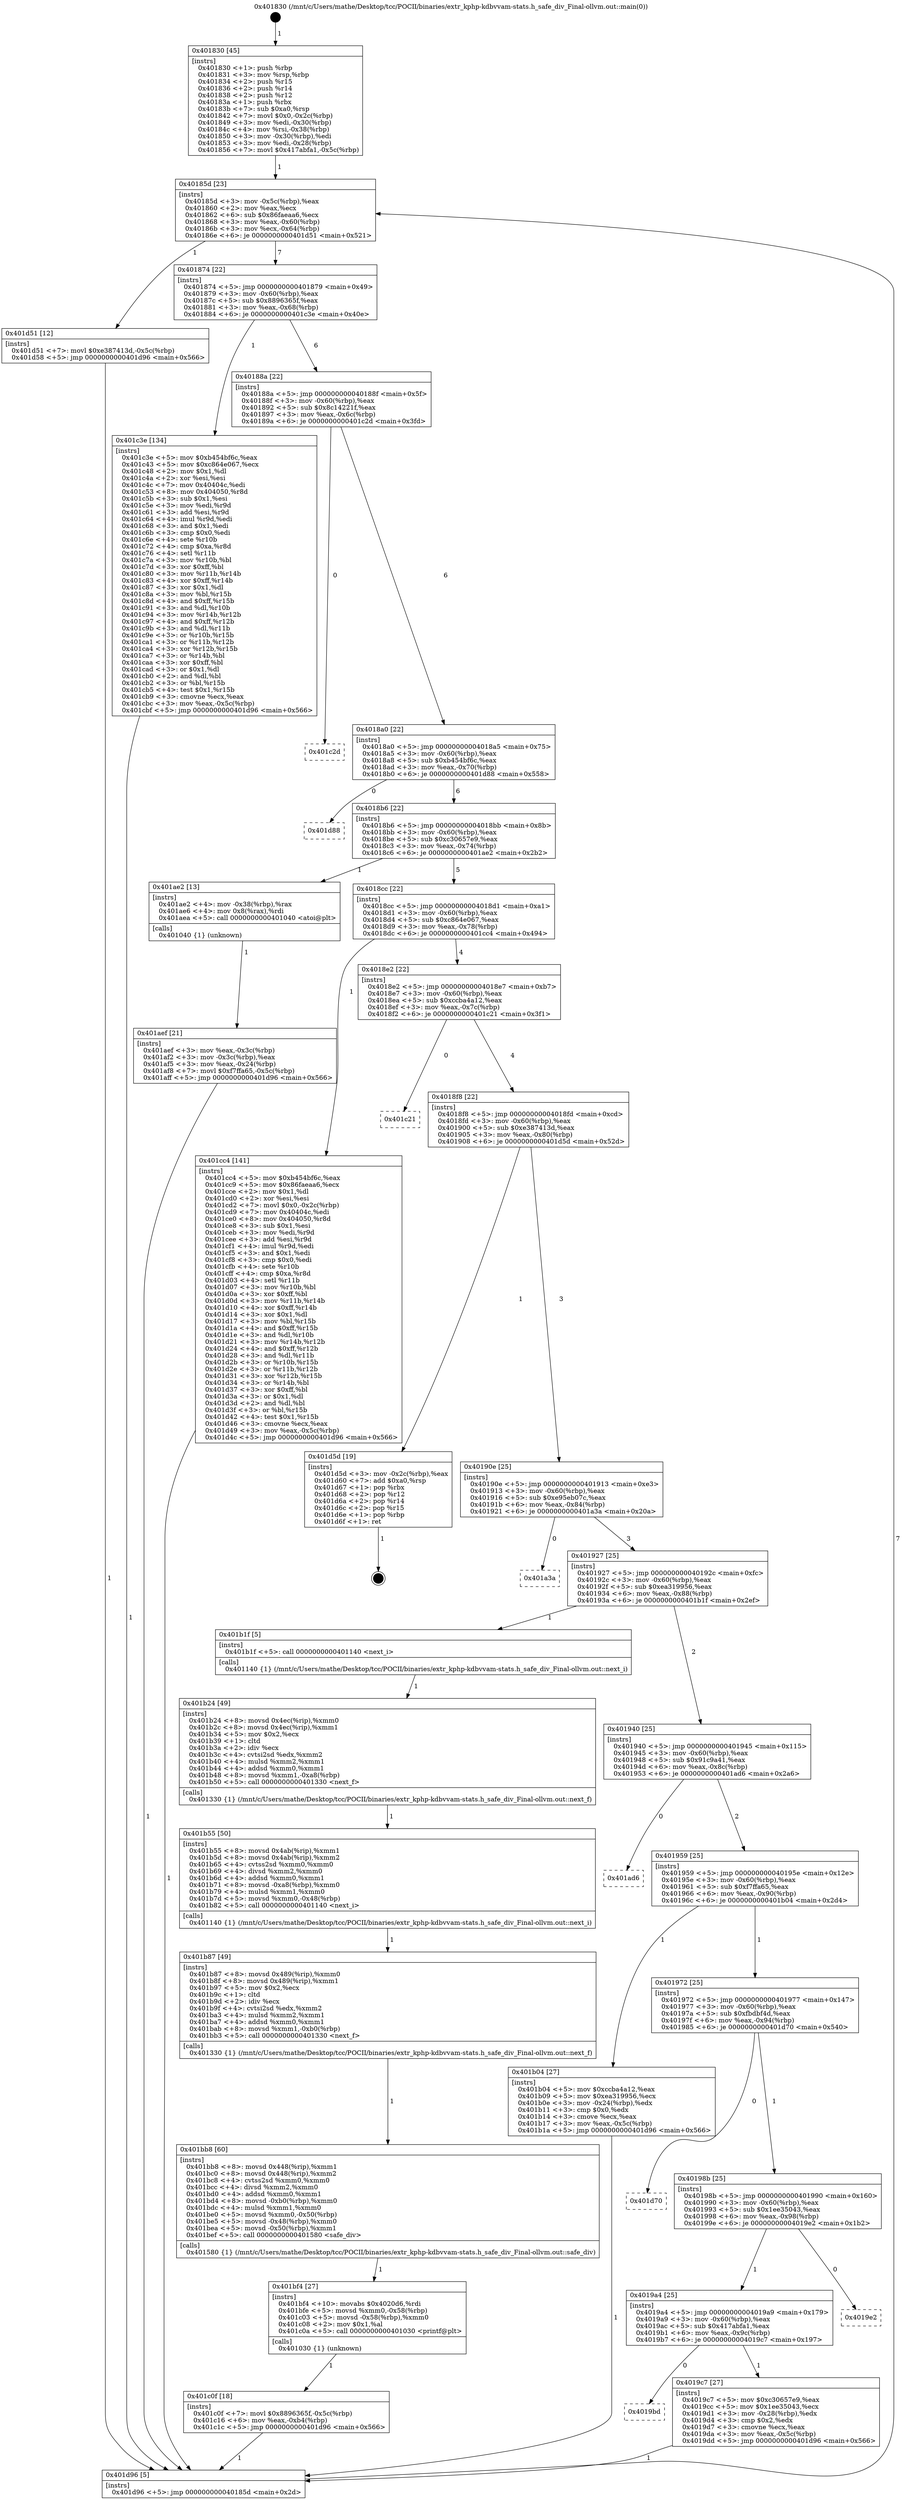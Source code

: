 digraph "0x401830" {
  label = "0x401830 (/mnt/c/Users/mathe/Desktop/tcc/POCII/binaries/extr_kphp-kdbvvam-stats.h_safe_div_Final-ollvm.out::main(0))"
  labelloc = "t"
  node[shape=record]

  Entry [label="",width=0.3,height=0.3,shape=circle,fillcolor=black,style=filled]
  "0x40185d" [label="{
     0x40185d [23]\l
     | [instrs]\l
     &nbsp;&nbsp;0x40185d \<+3\>: mov -0x5c(%rbp),%eax\l
     &nbsp;&nbsp;0x401860 \<+2\>: mov %eax,%ecx\l
     &nbsp;&nbsp;0x401862 \<+6\>: sub $0x86faeaa6,%ecx\l
     &nbsp;&nbsp;0x401868 \<+3\>: mov %eax,-0x60(%rbp)\l
     &nbsp;&nbsp;0x40186b \<+3\>: mov %ecx,-0x64(%rbp)\l
     &nbsp;&nbsp;0x40186e \<+6\>: je 0000000000401d51 \<main+0x521\>\l
  }"]
  "0x401d51" [label="{
     0x401d51 [12]\l
     | [instrs]\l
     &nbsp;&nbsp;0x401d51 \<+7\>: movl $0xe387413d,-0x5c(%rbp)\l
     &nbsp;&nbsp;0x401d58 \<+5\>: jmp 0000000000401d96 \<main+0x566\>\l
  }"]
  "0x401874" [label="{
     0x401874 [22]\l
     | [instrs]\l
     &nbsp;&nbsp;0x401874 \<+5\>: jmp 0000000000401879 \<main+0x49\>\l
     &nbsp;&nbsp;0x401879 \<+3\>: mov -0x60(%rbp),%eax\l
     &nbsp;&nbsp;0x40187c \<+5\>: sub $0x8896365f,%eax\l
     &nbsp;&nbsp;0x401881 \<+3\>: mov %eax,-0x68(%rbp)\l
     &nbsp;&nbsp;0x401884 \<+6\>: je 0000000000401c3e \<main+0x40e\>\l
  }"]
  Exit [label="",width=0.3,height=0.3,shape=circle,fillcolor=black,style=filled,peripheries=2]
  "0x401c3e" [label="{
     0x401c3e [134]\l
     | [instrs]\l
     &nbsp;&nbsp;0x401c3e \<+5\>: mov $0xb454bf6c,%eax\l
     &nbsp;&nbsp;0x401c43 \<+5\>: mov $0xc864e067,%ecx\l
     &nbsp;&nbsp;0x401c48 \<+2\>: mov $0x1,%dl\l
     &nbsp;&nbsp;0x401c4a \<+2\>: xor %esi,%esi\l
     &nbsp;&nbsp;0x401c4c \<+7\>: mov 0x40404c,%edi\l
     &nbsp;&nbsp;0x401c53 \<+8\>: mov 0x404050,%r8d\l
     &nbsp;&nbsp;0x401c5b \<+3\>: sub $0x1,%esi\l
     &nbsp;&nbsp;0x401c5e \<+3\>: mov %edi,%r9d\l
     &nbsp;&nbsp;0x401c61 \<+3\>: add %esi,%r9d\l
     &nbsp;&nbsp;0x401c64 \<+4\>: imul %r9d,%edi\l
     &nbsp;&nbsp;0x401c68 \<+3\>: and $0x1,%edi\l
     &nbsp;&nbsp;0x401c6b \<+3\>: cmp $0x0,%edi\l
     &nbsp;&nbsp;0x401c6e \<+4\>: sete %r10b\l
     &nbsp;&nbsp;0x401c72 \<+4\>: cmp $0xa,%r8d\l
     &nbsp;&nbsp;0x401c76 \<+4\>: setl %r11b\l
     &nbsp;&nbsp;0x401c7a \<+3\>: mov %r10b,%bl\l
     &nbsp;&nbsp;0x401c7d \<+3\>: xor $0xff,%bl\l
     &nbsp;&nbsp;0x401c80 \<+3\>: mov %r11b,%r14b\l
     &nbsp;&nbsp;0x401c83 \<+4\>: xor $0xff,%r14b\l
     &nbsp;&nbsp;0x401c87 \<+3\>: xor $0x1,%dl\l
     &nbsp;&nbsp;0x401c8a \<+3\>: mov %bl,%r15b\l
     &nbsp;&nbsp;0x401c8d \<+4\>: and $0xff,%r15b\l
     &nbsp;&nbsp;0x401c91 \<+3\>: and %dl,%r10b\l
     &nbsp;&nbsp;0x401c94 \<+3\>: mov %r14b,%r12b\l
     &nbsp;&nbsp;0x401c97 \<+4\>: and $0xff,%r12b\l
     &nbsp;&nbsp;0x401c9b \<+3\>: and %dl,%r11b\l
     &nbsp;&nbsp;0x401c9e \<+3\>: or %r10b,%r15b\l
     &nbsp;&nbsp;0x401ca1 \<+3\>: or %r11b,%r12b\l
     &nbsp;&nbsp;0x401ca4 \<+3\>: xor %r12b,%r15b\l
     &nbsp;&nbsp;0x401ca7 \<+3\>: or %r14b,%bl\l
     &nbsp;&nbsp;0x401caa \<+3\>: xor $0xff,%bl\l
     &nbsp;&nbsp;0x401cad \<+3\>: or $0x1,%dl\l
     &nbsp;&nbsp;0x401cb0 \<+2\>: and %dl,%bl\l
     &nbsp;&nbsp;0x401cb2 \<+3\>: or %bl,%r15b\l
     &nbsp;&nbsp;0x401cb5 \<+4\>: test $0x1,%r15b\l
     &nbsp;&nbsp;0x401cb9 \<+3\>: cmovne %ecx,%eax\l
     &nbsp;&nbsp;0x401cbc \<+3\>: mov %eax,-0x5c(%rbp)\l
     &nbsp;&nbsp;0x401cbf \<+5\>: jmp 0000000000401d96 \<main+0x566\>\l
  }"]
  "0x40188a" [label="{
     0x40188a [22]\l
     | [instrs]\l
     &nbsp;&nbsp;0x40188a \<+5\>: jmp 000000000040188f \<main+0x5f\>\l
     &nbsp;&nbsp;0x40188f \<+3\>: mov -0x60(%rbp),%eax\l
     &nbsp;&nbsp;0x401892 \<+5\>: sub $0x8c14221f,%eax\l
     &nbsp;&nbsp;0x401897 \<+3\>: mov %eax,-0x6c(%rbp)\l
     &nbsp;&nbsp;0x40189a \<+6\>: je 0000000000401c2d \<main+0x3fd\>\l
  }"]
  "0x401c0f" [label="{
     0x401c0f [18]\l
     | [instrs]\l
     &nbsp;&nbsp;0x401c0f \<+7\>: movl $0x8896365f,-0x5c(%rbp)\l
     &nbsp;&nbsp;0x401c16 \<+6\>: mov %eax,-0xb4(%rbp)\l
     &nbsp;&nbsp;0x401c1c \<+5\>: jmp 0000000000401d96 \<main+0x566\>\l
  }"]
  "0x401c2d" [label="{
     0x401c2d\l
  }", style=dashed]
  "0x4018a0" [label="{
     0x4018a0 [22]\l
     | [instrs]\l
     &nbsp;&nbsp;0x4018a0 \<+5\>: jmp 00000000004018a5 \<main+0x75\>\l
     &nbsp;&nbsp;0x4018a5 \<+3\>: mov -0x60(%rbp),%eax\l
     &nbsp;&nbsp;0x4018a8 \<+5\>: sub $0xb454bf6c,%eax\l
     &nbsp;&nbsp;0x4018ad \<+3\>: mov %eax,-0x70(%rbp)\l
     &nbsp;&nbsp;0x4018b0 \<+6\>: je 0000000000401d88 \<main+0x558\>\l
  }"]
  "0x401bf4" [label="{
     0x401bf4 [27]\l
     | [instrs]\l
     &nbsp;&nbsp;0x401bf4 \<+10\>: movabs $0x4020d6,%rdi\l
     &nbsp;&nbsp;0x401bfe \<+5\>: movsd %xmm0,-0x58(%rbp)\l
     &nbsp;&nbsp;0x401c03 \<+5\>: movsd -0x58(%rbp),%xmm0\l
     &nbsp;&nbsp;0x401c08 \<+2\>: mov $0x1,%al\l
     &nbsp;&nbsp;0x401c0a \<+5\>: call 0000000000401030 \<printf@plt\>\l
     | [calls]\l
     &nbsp;&nbsp;0x401030 \{1\} (unknown)\l
  }"]
  "0x401d88" [label="{
     0x401d88\l
  }", style=dashed]
  "0x4018b6" [label="{
     0x4018b6 [22]\l
     | [instrs]\l
     &nbsp;&nbsp;0x4018b6 \<+5\>: jmp 00000000004018bb \<main+0x8b\>\l
     &nbsp;&nbsp;0x4018bb \<+3\>: mov -0x60(%rbp),%eax\l
     &nbsp;&nbsp;0x4018be \<+5\>: sub $0xc30657e9,%eax\l
     &nbsp;&nbsp;0x4018c3 \<+3\>: mov %eax,-0x74(%rbp)\l
     &nbsp;&nbsp;0x4018c6 \<+6\>: je 0000000000401ae2 \<main+0x2b2\>\l
  }"]
  "0x401bb8" [label="{
     0x401bb8 [60]\l
     | [instrs]\l
     &nbsp;&nbsp;0x401bb8 \<+8\>: movsd 0x448(%rip),%xmm1\l
     &nbsp;&nbsp;0x401bc0 \<+8\>: movsd 0x448(%rip),%xmm2\l
     &nbsp;&nbsp;0x401bc8 \<+4\>: cvtss2sd %xmm0,%xmm0\l
     &nbsp;&nbsp;0x401bcc \<+4\>: divsd %xmm2,%xmm0\l
     &nbsp;&nbsp;0x401bd0 \<+4\>: addsd %xmm0,%xmm1\l
     &nbsp;&nbsp;0x401bd4 \<+8\>: movsd -0xb0(%rbp),%xmm0\l
     &nbsp;&nbsp;0x401bdc \<+4\>: mulsd %xmm1,%xmm0\l
     &nbsp;&nbsp;0x401be0 \<+5\>: movsd %xmm0,-0x50(%rbp)\l
     &nbsp;&nbsp;0x401be5 \<+5\>: movsd -0x48(%rbp),%xmm0\l
     &nbsp;&nbsp;0x401bea \<+5\>: movsd -0x50(%rbp),%xmm1\l
     &nbsp;&nbsp;0x401bef \<+5\>: call 0000000000401580 \<safe_div\>\l
     | [calls]\l
     &nbsp;&nbsp;0x401580 \{1\} (/mnt/c/Users/mathe/Desktop/tcc/POCII/binaries/extr_kphp-kdbvvam-stats.h_safe_div_Final-ollvm.out::safe_div)\l
  }"]
  "0x401ae2" [label="{
     0x401ae2 [13]\l
     | [instrs]\l
     &nbsp;&nbsp;0x401ae2 \<+4\>: mov -0x38(%rbp),%rax\l
     &nbsp;&nbsp;0x401ae6 \<+4\>: mov 0x8(%rax),%rdi\l
     &nbsp;&nbsp;0x401aea \<+5\>: call 0000000000401040 \<atoi@plt\>\l
     | [calls]\l
     &nbsp;&nbsp;0x401040 \{1\} (unknown)\l
  }"]
  "0x4018cc" [label="{
     0x4018cc [22]\l
     | [instrs]\l
     &nbsp;&nbsp;0x4018cc \<+5\>: jmp 00000000004018d1 \<main+0xa1\>\l
     &nbsp;&nbsp;0x4018d1 \<+3\>: mov -0x60(%rbp),%eax\l
     &nbsp;&nbsp;0x4018d4 \<+5\>: sub $0xc864e067,%eax\l
     &nbsp;&nbsp;0x4018d9 \<+3\>: mov %eax,-0x78(%rbp)\l
     &nbsp;&nbsp;0x4018dc \<+6\>: je 0000000000401cc4 \<main+0x494\>\l
  }"]
  "0x401b87" [label="{
     0x401b87 [49]\l
     | [instrs]\l
     &nbsp;&nbsp;0x401b87 \<+8\>: movsd 0x489(%rip),%xmm0\l
     &nbsp;&nbsp;0x401b8f \<+8\>: movsd 0x489(%rip),%xmm1\l
     &nbsp;&nbsp;0x401b97 \<+5\>: mov $0x2,%ecx\l
     &nbsp;&nbsp;0x401b9c \<+1\>: cltd\l
     &nbsp;&nbsp;0x401b9d \<+2\>: idiv %ecx\l
     &nbsp;&nbsp;0x401b9f \<+4\>: cvtsi2sd %edx,%xmm2\l
     &nbsp;&nbsp;0x401ba3 \<+4\>: mulsd %xmm2,%xmm1\l
     &nbsp;&nbsp;0x401ba7 \<+4\>: addsd %xmm0,%xmm1\l
     &nbsp;&nbsp;0x401bab \<+8\>: movsd %xmm1,-0xb0(%rbp)\l
     &nbsp;&nbsp;0x401bb3 \<+5\>: call 0000000000401330 \<next_f\>\l
     | [calls]\l
     &nbsp;&nbsp;0x401330 \{1\} (/mnt/c/Users/mathe/Desktop/tcc/POCII/binaries/extr_kphp-kdbvvam-stats.h_safe_div_Final-ollvm.out::next_f)\l
  }"]
  "0x401cc4" [label="{
     0x401cc4 [141]\l
     | [instrs]\l
     &nbsp;&nbsp;0x401cc4 \<+5\>: mov $0xb454bf6c,%eax\l
     &nbsp;&nbsp;0x401cc9 \<+5\>: mov $0x86faeaa6,%ecx\l
     &nbsp;&nbsp;0x401cce \<+2\>: mov $0x1,%dl\l
     &nbsp;&nbsp;0x401cd0 \<+2\>: xor %esi,%esi\l
     &nbsp;&nbsp;0x401cd2 \<+7\>: movl $0x0,-0x2c(%rbp)\l
     &nbsp;&nbsp;0x401cd9 \<+7\>: mov 0x40404c,%edi\l
     &nbsp;&nbsp;0x401ce0 \<+8\>: mov 0x404050,%r8d\l
     &nbsp;&nbsp;0x401ce8 \<+3\>: sub $0x1,%esi\l
     &nbsp;&nbsp;0x401ceb \<+3\>: mov %edi,%r9d\l
     &nbsp;&nbsp;0x401cee \<+3\>: add %esi,%r9d\l
     &nbsp;&nbsp;0x401cf1 \<+4\>: imul %r9d,%edi\l
     &nbsp;&nbsp;0x401cf5 \<+3\>: and $0x1,%edi\l
     &nbsp;&nbsp;0x401cf8 \<+3\>: cmp $0x0,%edi\l
     &nbsp;&nbsp;0x401cfb \<+4\>: sete %r10b\l
     &nbsp;&nbsp;0x401cff \<+4\>: cmp $0xa,%r8d\l
     &nbsp;&nbsp;0x401d03 \<+4\>: setl %r11b\l
     &nbsp;&nbsp;0x401d07 \<+3\>: mov %r10b,%bl\l
     &nbsp;&nbsp;0x401d0a \<+3\>: xor $0xff,%bl\l
     &nbsp;&nbsp;0x401d0d \<+3\>: mov %r11b,%r14b\l
     &nbsp;&nbsp;0x401d10 \<+4\>: xor $0xff,%r14b\l
     &nbsp;&nbsp;0x401d14 \<+3\>: xor $0x1,%dl\l
     &nbsp;&nbsp;0x401d17 \<+3\>: mov %bl,%r15b\l
     &nbsp;&nbsp;0x401d1a \<+4\>: and $0xff,%r15b\l
     &nbsp;&nbsp;0x401d1e \<+3\>: and %dl,%r10b\l
     &nbsp;&nbsp;0x401d21 \<+3\>: mov %r14b,%r12b\l
     &nbsp;&nbsp;0x401d24 \<+4\>: and $0xff,%r12b\l
     &nbsp;&nbsp;0x401d28 \<+3\>: and %dl,%r11b\l
     &nbsp;&nbsp;0x401d2b \<+3\>: or %r10b,%r15b\l
     &nbsp;&nbsp;0x401d2e \<+3\>: or %r11b,%r12b\l
     &nbsp;&nbsp;0x401d31 \<+3\>: xor %r12b,%r15b\l
     &nbsp;&nbsp;0x401d34 \<+3\>: or %r14b,%bl\l
     &nbsp;&nbsp;0x401d37 \<+3\>: xor $0xff,%bl\l
     &nbsp;&nbsp;0x401d3a \<+3\>: or $0x1,%dl\l
     &nbsp;&nbsp;0x401d3d \<+2\>: and %dl,%bl\l
     &nbsp;&nbsp;0x401d3f \<+3\>: or %bl,%r15b\l
     &nbsp;&nbsp;0x401d42 \<+4\>: test $0x1,%r15b\l
     &nbsp;&nbsp;0x401d46 \<+3\>: cmovne %ecx,%eax\l
     &nbsp;&nbsp;0x401d49 \<+3\>: mov %eax,-0x5c(%rbp)\l
     &nbsp;&nbsp;0x401d4c \<+5\>: jmp 0000000000401d96 \<main+0x566\>\l
  }"]
  "0x4018e2" [label="{
     0x4018e2 [22]\l
     | [instrs]\l
     &nbsp;&nbsp;0x4018e2 \<+5\>: jmp 00000000004018e7 \<main+0xb7\>\l
     &nbsp;&nbsp;0x4018e7 \<+3\>: mov -0x60(%rbp),%eax\l
     &nbsp;&nbsp;0x4018ea \<+5\>: sub $0xccba4a12,%eax\l
     &nbsp;&nbsp;0x4018ef \<+3\>: mov %eax,-0x7c(%rbp)\l
     &nbsp;&nbsp;0x4018f2 \<+6\>: je 0000000000401c21 \<main+0x3f1\>\l
  }"]
  "0x401b55" [label="{
     0x401b55 [50]\l
     | [instrs]\l
     &nbsp;&nbsp;0x401b55 \<+8\>: movsd 0x4ab(%rip),%xmm1\l
     &nbsp;&nbsp;0x401b5d \<+8\>: movsd 0x4ab(%rip),%xmm2\l
     &nbsp;&nbsp;0x401b65 \<+4\>: cvtss2sd %xmm0,%xmm0\l
     &nbsp;&nbsp;0x401b69 \<+4\>: divsd %xmm2,%xmm0\l
     &nbsp;&nbsp;0x401b6d \<+4\>: addsd %xmm0,%xmm1\l
     &nbsp;&nbsp;0x401b71 \<+8\>: movsd -0xa8(%rbp),%xmm0\l
     &nbsp;&nbsp;0x401b79 \<+4\>: mulsd %xmm1,%xmm0\l
     &nbsp;&nbsp;0x401b7d \<+5\>: movsd %xmm0,-0x48(%rbp)\l
     &nbsp;&nbsp;0x401b82 \<+5\>: call 0000000000401140 \<next_i\>\l
     | [calls]\l
     &nbsp;&nbsp;0x401140 \{1\} (/mnt/c/Users/mathe/Desktop/tcc/POCII/binaries/extr_kphp-kdbvvam-stats.h_safe_div_Final-ollvm.out::next_i)\l
  }"]
  "0x401c21" [label="{
     0x401c21\l
  }", style=dashed]
  "0x4018f8" [label="{
     0x4018f8 [22]\l
     | [instrs]\l
     &nbsp;&nbsp;0x4018f8 \<+5\>: jmp 00000000004018fd \<main+0xcd\>\l
     &nbsp;&nbsp;0x4018fd \<+3\>: mov -0x60(%rbp),%eax\l
     &nbsp;&nbsp;0x401900 \<+5\>: sub $0xe387413d,%eax\l
     &nbsp;&nbsp;0x401905 \<+3\>: mov %eax,-0x80(%rbp)\l
     &nbsp;&nbsp;0x401908 \<+6\>: je 0000000000401d5d \<main+0x52d\>\l
  }"]
  "0x401b24" [label="{
     0x401b24 [49]\l
     | [instrs]\l
     &nbsp;&nbsp;0x401b24 \<+8\>: movsd 0x4ec(%rip),%xmm0\l
     &nbsp;&nbsp;0x401b2c \<+8\>: movsd 0x4ec(%rip),%xmm1\l
     &nbsp;&nbsp;0x401b34 \<+5\>: mov $0x2,%ecx\l
     &nbsp;&nbsp;0x401b39 \<+1\>: cltd\l
     &nbsp;&nbsp;0x401b3a \<+2\>: idiv %ecx\l
     &nbsp;&nbsp;0x401b3c \<+4\>: cvtsi2sd %edx,%xmm2\l
     &nbsp;&nbsp;0x401b40 \<+4\>: mulsd %xmm2,%xmm1\l
     &nbsp;&nbsp;0x401b44 \<+4\>: addsd %xmm0,%xmm1\l
     &nbsp;&nbsp;0x401b48 \<+8\>: movsd %xmm1,-0xa8(%rbp)\l
     &nbsp;&nbsp;0x401b50 \<+5\>: call 0000000000401330 \<next_f\>\l
     | [calls]\l
     &nbsp;&nbsp;0x401330 \{1\} (/mnt/c/Users/mathe/Desktop/tcc/POCII/binaries/extr_kphp-kdbvvam-stats.h_safe_div_Final-ollvm.out::next_f)\l
  }"]
  "0x401d5d" [label="{
     0x401d5d [19]\l
     | [instrs]\l
     &nbsp;&nbsp;0x401d5d \<+3\>: mov -0x2c(%rbp),%eax\l
     &nbsp;&nbsp;0x401d60 \<+7\>: add $0xa0,%rsp\l
     &nbsp;&nbsp;0x401d67 \<+1\>: pop %rbx\l
     &nbsp;&nbsp;0x401d68 \<+2\>: pop %r12\l
     &nbsp;&nbsp;0x401d6a \<+2\>: pop %r14\l
     &nbsp;&nbsp;0x401d6c \<+2\>: pop %r15\l
     &nbsp;&nbsp;0x401d6e \<+1\>: pop %rbp\l
     &nbsp;&nbsp;0x401d6f \<+1\>: ret\l
  }"]
  "0x40190e" [label="{
     0x40190e [25]\l
     | [instrs]\l
     &nbsp;&nbsp;0x40190e \<+5\>: jmp 0000000000401913 \<main+0xe3\>\l
     &nbsp;&nbsp;0x401913 \<+3\>: mov -0x60(%rbp),%eax\l
     &nbsp;&nbsp;0x401916 \<+5\>: sub $0xe95eb07c,%eax\l
     &nbsp;&nbsp;0x40191b \<+6\>: mov %eax,-0x84(%rbp)\l
     &nbsp;&nbsp;0x401921 \<+6\>: je 0000000000401a3a \<main+0x20a\>\l
  }"]
  "0x401aef" [label="{
     0x401aef [21]\l
     | [instrs]\l
     &nbsp;&nbsp;0x401aef \<+3\>: mov %eax,-0x3c(%rbp)\l
     &nbsp;&nbsp;0x401af2 \<+3\>: mov -0x3c(%rbp),%eax\l
     &nbsp;&nbsp;0x401af5 \<+3\>: mov %eax,-0x24(%rbp)\l
     &nbsp;&nbsp;0x401af8 \<+7\>: movl $0xf7ffa65,-0x5c(%rbp)\l
     &nbsp;&nbsp;0x401aff \<+5\>: jmp 0000000000401d96 \<main+0x566\>\l
  }"]
  "0x401a3a" [label="{
     0x401a3a\l
  }", style=dashed]
  "0x401927" [label="{
     0x401927 [25]\l
     | [instrs]\l
     &nbsp;&nbsp;0x401927 \<+5\>: jmp 000000000040192c \<main+0xfc\>\l
     &nbsp;&nbsp;0x40192c \<+3\>: mov -0x60(%rbp),%eax\l
     &nbsp;&nbsp;0x40192f \<+5\>: sub $0xea319956,%eax\l
     &nbsp;&nbsp;0x401934 \<+6\>: mov %eax,-0x88(%rbp)\l
     &nbsp;&nbsp;0x40193a \<+6\>: je 0000000000401b1f \<main+0x2ef\>\l
  }"]
  "0x401830" [label="{
     0x401830 [45]\l
     | [instrs]\l
     &nbsp;&nbsp;0x401830 \<+1\>: push %rbp\l
     &nbsp;&nbsp;0x401831 \<+3\>: mov %rsp,%rbp\l
     &nbsp;&nbsp;0x401834 \<+2\>: push %r15\l
     &nbsp;&nbsp;0x401836 \<+2\>: push %r14\l
     &nbsp;&nbsp;0x401838 \<+2\>: push %r12\l
     &nbsp;&nbsp;0x40183a \<+1\>: push %rbx\l
     &nbsp;&nbsp;0x40183b \<+7\>: sub $0xa0,%rsp\l
     &nbsp;&nbsp;0x401842 \<+7\>: movl $0x0,-0x2c(%rbp)\l
     &nbsp;&nbsp;0x401849 \<+3\>: mov %edi,-0x30(%rbp)\l
     &nbsp;&nbsp;0x40184c \<+4\>: mov %rsi,-0x38(%rbp)\l
     &nbsp;&nbsp;0x401850 \<+3\>: mov -0x30(%rbp),%edi\l
     &nbsp;&nbsp;0x401853 \<+3\>: mov %edi,-0x28(%rbp)\l
     &nbsp;&nbsp;0x401856 \<+7\>: movl $0x417abfa1,-0x5c(%rbp)\l
  }"]
  "0x401b1f" [label="{
     0x401b1f [5]\l
     | [instrs]\l
     &nbsp;&nbsp;0x401b1f \<+5\>: call 0000000000401140 \<next_i\>\l
     | [calls]\l
     &nbsp;&nbsp;0x401140 \{1\} (/mnt/c/Users/mathe/Desktop/tcc/POCII/binaries/extr_kphp-kdbvvam-stats.h_safe_div_Final-ollvm.out::next_i)\l
  }"]
  "0x401940" [label="{
     0x401940 [25]\l
     | [instrs]\l
     &nbsp;&nbsp;0x401940 \<+5\>: jmp 0000000000401945 \<main+0x115\>\l
     &nbsp;&nbsp;0x401945 \<+3\>: mov -0x60(%rbp),%eax\l
     &nbsp;&nbsp;0x401948 \<+5\>: sub $0x91c9a41,%eax\l
     &nbsp;&nbsp;0x40194d \<+6\>: mov %eax,-0x8c(%rbp)\l
     &nbsp;&nbsp;0x401953 \<+6\>: je 0000000000401ad6 \<main+0x2a6\>\l
  }"]
  "0x401d96" [label="{
     0x401d96 [5]\l
     | [instrs]\l
     &nbsp;&nbsp;0x401d96 \<+5\>: jmp 000000000040185d \<main+0x2d\>\l
  }"]
  "0x401ad6" [label="{
     0x401ad6\l
  }", style=dashed]
  "0x401959" [label="{
     0x401959 [25]\l
     | [instrs]\l
     &nbsp;&nbsp;0x401959 \<+5\>: jmp 000000000040195e \<main+0x12e\>\l
     &nbsp;&nbsp;0x40195e \<+3\>: mov -0x60(%rbp),%eax\l
     &nbsp;&nbsp;0x401961 \<+5\>: sub $0xf7ffa65,%eax\l
     &nbsp;&nbsp;0x401966 \<+6\>: mov %eax,-0x90(%rbp)\l
     &nbsp;&nbsp;0x40196c \<+6\>: je 0000000000401b04 \<main+0x2d4\>\l
  }"]
  "0x4019bd" [label="{
     0x4019bd\l
  }", style=dashed]
  "0x401b04" [label="{
     0x401b04 [27]\l
     | [instrs]\l
     &nbsp;&nbsp;0x401b04 \<+5\>: mov $0xccba4a12,%eax\l
     &nbsp;&nbsp;0x401b09 \<+5\>: mov $0xea319956,%ecx\l
     &nbsp;&nbsp;0x401b0e \<+3\>: mov -0x24(%rbp),%edx\l
     &nbsp;&nbsp;0x401b11 \<+3\>: cmp $0x0,%edx\l
     &nbsp;&nbsp;0x401b14 \<+3\>: cmove %ecx,%eax\l
     &nbsp;&nbsp;0x401b17 \<+3\>: mov %eax,-0x5c(%rbp)\l
     &nbsp;&nbsp;0x401b1a \<+5\>: jmp 0000000000401d96 \<main+0x566\>\l
  }"]
  "0x401972" [label="{
     0x401972 [25]\l
     | [instrs]\l
     &nbsp;&nbsp;0x401972 \<+5\>: jmp 0000000000401977 \<main+0x147\>\l
     &nbsp;&nbsp;0x401977 \<+3\>: mov -0x60(%rbp),%eax\l
     &nbsp;&nbsp;0x40197a \<+5\>: sub $0xfbdbf4d,%eax\l
     &nbsp;&nbsp;0x40197f \<+6\>: mov %eax,-0x94(%rbp)\l
     &nbsp;&nbsp;0x401985 \<+6\>: je 0000000000401d70 \<main+0x540\>\l
  }"]
  "0x4019c7" [label="{
     0x4019c7 [27]\l
     | [instrs]\l
     &nbsp;&nbsp;0x4019c7 \<+5\>: mov $0xc30657e9,%eax\l
     &nbsp;&nbsp;0x4019cc \<+5\>: mov $0x1ee35043,%ecx\l
     &nbsp;&nbsp;0x4019d1 \<+3\>: mov -0x28(%rbp),%edx\l
     &nbsp;&nbsp;0x4019d4 \<+3\>: cmp $0x2,%edx\l
     &nbsp;&nbsp;0x4019d7 \<+3\>: cmovne %ecx,%eax\l
     &nbsp;&nbsp;0x4019da \<+3\>: mov %eax,-0x5c(%rbp)\l
     &nbsp;&nbsp;0x4019dd \<+5\>: jmp 0000000000401d96 \<main+0x566\>\l
  }"]
  "0x401d70" [label="{
     0x401d70\l
  }", style=dashed]
  "0x40198b" [label="{
     0x40198b [25]\l
     | [instrs]\l
     &nbsp;&nbsp;0x40198b \<+5\>: jmp 0000000000401990 \<main+0x160\>\l
     &nbsp;&nbsp;0x401990 \<+3\>: mov -0x60(%rbp),%eax\l
     &nbsp;&nbsp;0x401993 \<+5\>: sub $0x1ee35043,%eax\l
     &nbsp;&nbsp;0x401998 \<+6\>: mov %eax,-0x98(%rbp)\l
     &nbsp;&nbsp;0x40199e \<+6\>: je 00000000004019e2 \<main+0x1b2\>\l
  }"]
  "0x4019a4" [label="{
     0x4019a4 [25]\l
     | [instrs]\l
     &nbsp;&nbsp;0x4019a4 \<+5\>: jmp 00000000004019a9 \<main+0x179\>\l
     &nbsp;&nbsp;0x4019a9 \<+3\>: mov -0x60(%rbp),%eax\l
     &nbsp;&nbsp;0x4019ac \<+5\>: sub $0x417abfa1,%eax\l
     &nbsp;&nbsp;0x4019b1 \<+6\>: mov %eax,-0x9c(%rbp)\l
     &nbsp;&nbsp;0x4019b7 \<+6\>: je 00000000004019c7 \<main+0x197\>\l
  }"]
  "0x4019e2" [label="{
     0x4019e2\l
  }", style=dashed]
  Entry -> "0x401830" [label=" 1"]
  "0x40185d" -> "0x401d51" [label=" 1"]
  "0x40185d" -> "0x401874" [label=" 7"]
  "0x401d5d" -> Exit [label=" 1"]
  "0x401874" -> "0x401c3e" [label=" 1"]
  "0x401874" -> "0x40188a" [label=" 6"]
  "0x401d51" -> "0x401d96" [label=" 1"]
  "0x40188a" -> "0x401c2d" [label=" 0"]
  "0x40188a" -> "0x4018a0" [label=" 6"]
  "0x401cc4" -> "0x401d96" [label=" 1"]
  "0x4018a0" -> "0x401d88" [label=" 0"]
  "0x4018a0" -> "0x4018b6" [label=" 6"]
  "0x401c3e" -> "0x401d96" [label=" 1"]
  "0x4018b6" -> "0x401ae2" [label=" 1"]
  "0x4018b6" -> "0x4018cc" [label=" 5"]
  "0x401c0f" -> "0x401d96" [label=" 1"]
  "0x4018cc" -> "0x401cc4" [label=" 1"]
  "0x4018cc" -> "0x4018e2" [label=" 4"]
  "0x401bf4" -> "0x401c0f" [label=" 1"]
  "0x4018e2" -> "0x401c21" [label=" 0"]
  "0x4018e2" -> "0x4018f8" [label=" 4"]
  "0x401bb8" -> "0x401bf4" [label=" 1"]
  "0x4018f8" -> "0x401d5d" [label=" 1"]
  "0x4018f8" -> "0x40190e" [label=" 3"]
  "0x401b87" -> "0x401bb8" [label=" 1"]
  "0x40190e" -> "0x401a3a" [label=" 0"]
  "0x40190e" -> "0x401927" [label=" 3"]
  "0x401b55" -> "0x401b87" [label=" 1"]
  "0x401927" -> "0x401b1f" [label=" 1"]
  "0x401927" -> "0x401940" [label=" 2"]
  "0x401b24" -> "0x401b55" [label=" 1"]
  "0x401940" -> "0x401ad6" [label=" 0"]
  "0x401940" -> "0x401959" [label=" 2"]
  "0x401b1f" -> "0x401b24" [label=" 1"]
  "0x401959" -> "0x401b04" [label=" 1"]
  "0x401959" -> "0x401972" [label=" 1"]
  "0x401b04" -> "0x401d96" [label=" 1"]
  "0x401972" -> "0x401d70" [label=" 0"]
  "0x401972" -> "0x40198b" [label=" 1"]
  "0x401aef" -> "0x401d96" [label=" 1"]
  "0x40198b" -> "0x4019e2" [label=" 0"]
  "0x40198b" -> "0x4019a4" [label=" 1"]
  "0x401ae2" -> "0x401aef" [label=" 1"]
  "0x4019a4" -> "0x4019c7" [label=" 1"]
  "0x4019a4" -> "0x4019bd" [label=" 0"]
  "0x4019c7" -> "0x401d96" [label=" 1"]
  "0x401830" -> "0x40185d" [label=" 1"]
  "0x401d96" -> "0x40185d" [label=" 7"]
}
